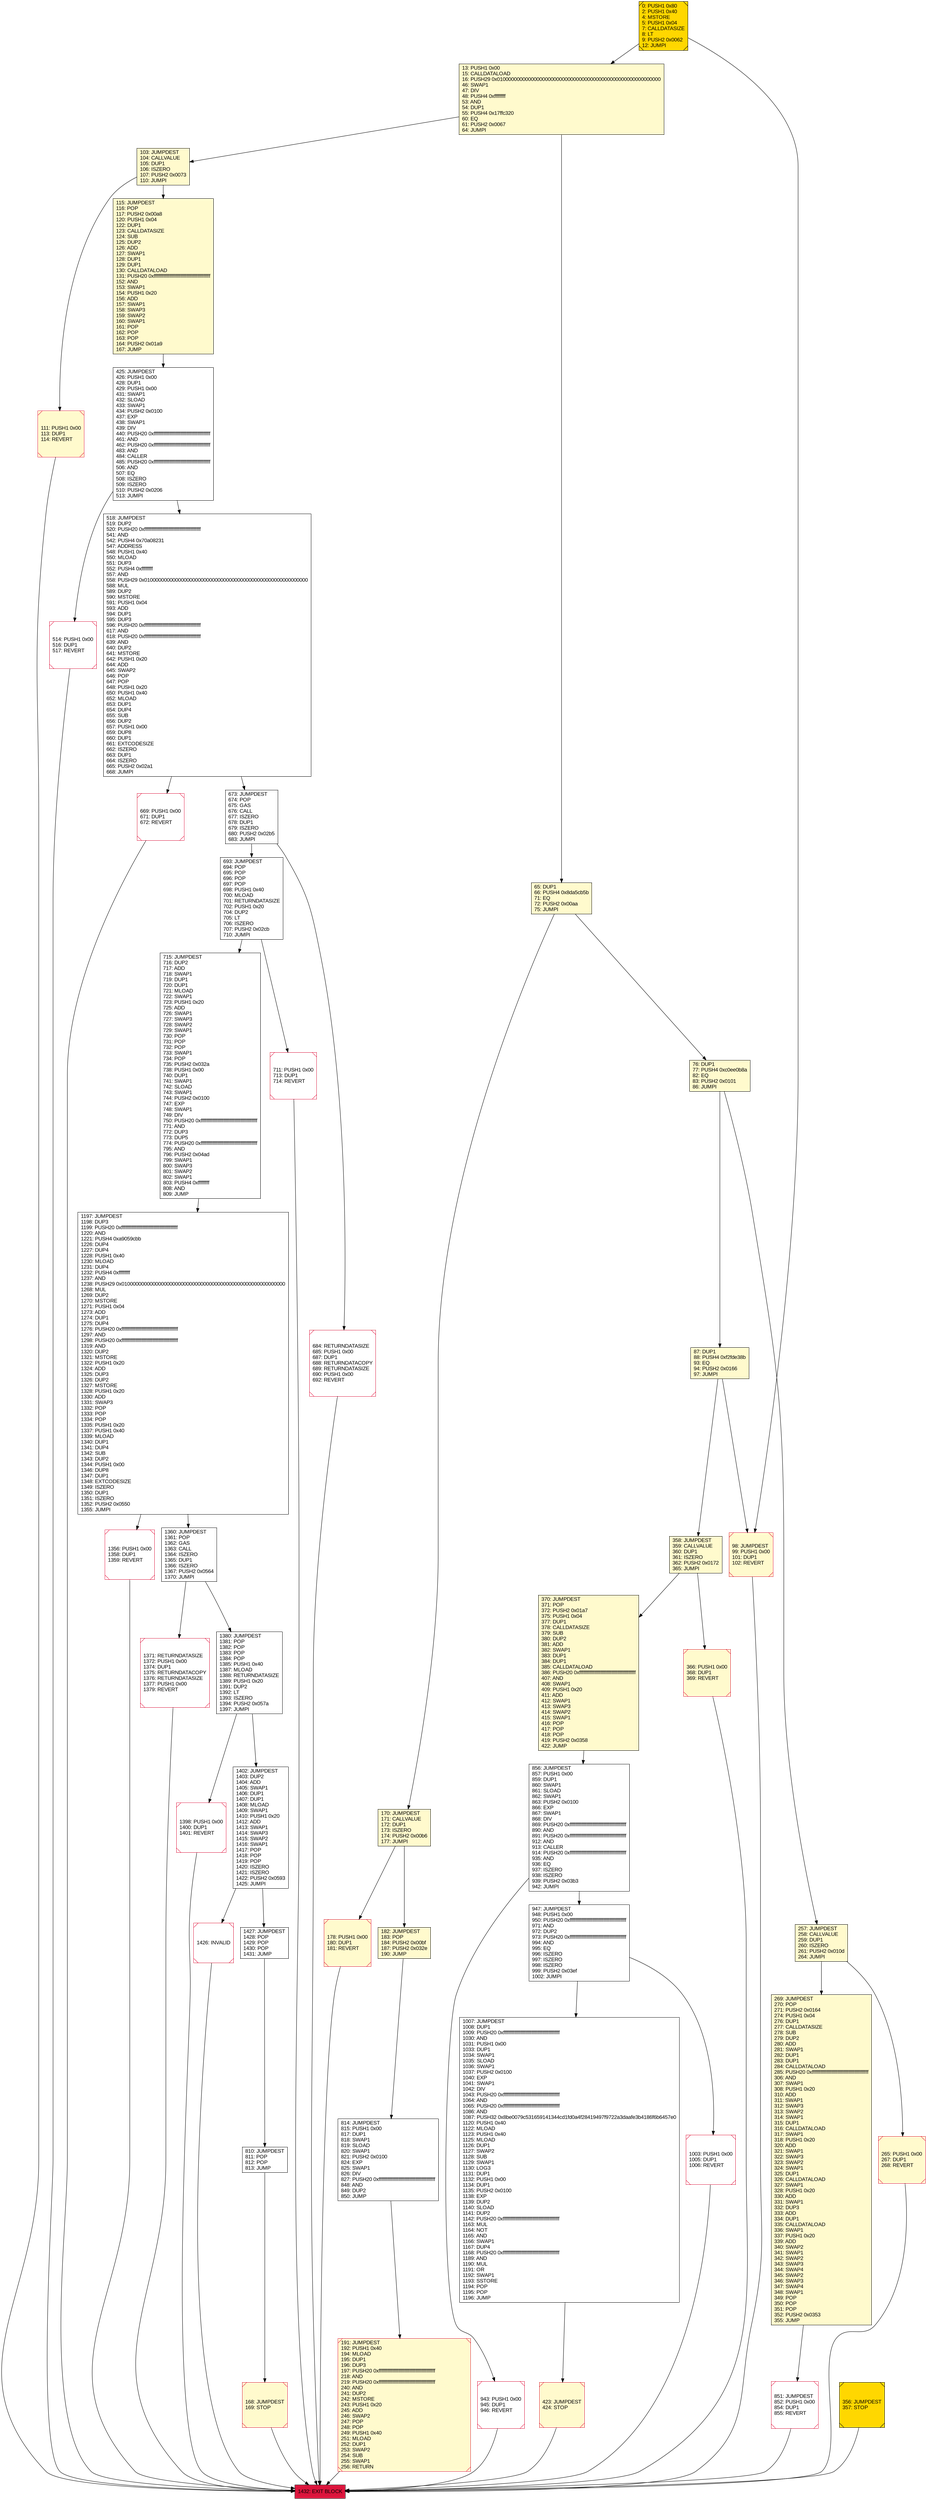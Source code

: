 digraph G {
bgcolor=transparent rankdir=UD;
node [shape=box style=filled color=black fillcolor=white fontname=arial fontcolor=black];
856 [label="856: JUMPDEST\l857: PUSH1 0x00\l859: DUP1\l860: SWAP1\l861: SLOAD\l862: SWAP1\l863: PUSH2 0x0100\l866: EXP\l867: SWAP1\l868: DIV\l869: PUSH20 0xffffffffffffffffffffffffffffffffffffffff\l890: AND\l891: PUSH20 0xffffffffffffffffffffffffffffffffffffffff\l912: AND\l913: CALLER\l914: PUSH20 0xffffffffffffffffffffffffffffffffffffffff\l935: AND\l936: EQ\l937: ISZERO\l938: ISZERO\l939: PUSH2 0x03b3\l942: JUMPI\l" ];
673 [label="673: JUMPDEST\l674: POP\l675: GAS\l676: CALL\l677: ISZERO\l678: DUP1\l679: ISZERO\l680: PUSH2 0x02b5\l683: JUMPI\l" ];
13 [label="13: PUSH1 0x00\l15: CALLDATALOAD\l16: PUSH29 0x0100000000000000000000000000000000000000000000000000000000\l46: SWAP1\l47: DIV\l48: PUSH4 0xffffffff\l53: AND\l54: DUP1\l55: PUSH4 0x17ffc320\l60: EQ\l61: PUSH2 0x0067\l64: JUMPI\l" fillcolor=lemonchiffon ];
370 [label="370: JUMPDEST\l371: POP\l372: PUSH2 0x01a7\l375: PUSH1 0x04\l377: DUP1\l378: CALLDATASIZE\l379: SUB\l380: DUP2\l381: ADD\l382: SWAP1\l383: DUP1\l384: DUP1\l385: CALLDATALOAD\l386: PUSH20 0xffffffffffffffffffffffffffffffffffffffff\l407: AND\l408: SWAP1\l409: PUSH1 0x20\l411: ADD\l412: SWAP1\l413: SWAP3\l414: SWAP2\l415: SWAP1\l416: POP\l417: POP\l418: POP\l419: PUSH2 0x0358\l422: JUMP\l" fillcolor=lemonchiffon ];
943 [label="943: PUSH1 0x00\l945: DUP1\l946: REVERT\l" shape=Msquare color=crimson ];
178 [label="178: PUSH1 0x00\l180: DUP1\l181: REVERT\l" fillcolor=lemonchiffon shape=Msquare color=crimson ];
1432 [label="1432: EXIT BLOCK\l" fillcolor=crimson ];
814 [label="814: JUMPDEST\l815: PUSH1 0x00\l817: DUP1\l818: SWAP1\l819: SLOAD\l820: SWAP1\l821: PUSH2 0x0100\l824: EXP\l825: SWAP1\l826: DIV\l827: PUSH20 0xffffffffffffffffffffffffffffffffffffffff\l848: AND\l849: DUP2\l850: JUMP\l" ];
518 [label="518: JUMPDEST\l519: DUP2\l520: PUSH20 0xffffffffffffffffffffffffffffffffffffffff\l541: AND\l542: PUSH4 0x70a08231\l547: ADDRESS\l548: PUSH1 0x40\l550: MLOAD\l551: DUP3\l552: PUSH4 0xffffffff\l557: AND\l558: PUSH29 0x0100000000000000000000000000000000000000000000000000000000\l588: MUL\l589: DUP2\l590: MSTORE\l591: PUSH1 0x04\l593: ADD\l594: DUP1\l595: DUP3\l596: PUSH20 0xffffffffffffffffffffffffffffffffffffffff\l617: AND\l618: PUSH20 0xffffffffffffffffffffffffffffffffffffffff\l639: AND\l640: DUP2\l641: MSTORE\l642: PUSH1 0x20\l644: ADD\l645: SWAP2\l646: POP\l647: POP\l648: PUSH1 0x20\l650: PUSH1 0x40\l652: MLOAD\l653: DUP1\l654: DUP4\l655: SUB\l656: DUP2\l657: PUSH1 0x00\l659: DUP8\l660: DUP1\l661: EXTCODESIZE\l662: ISZERO\l663: DUP1\l664: ISZERO\l665: PUSH2 0x02a1\l668: JUMPI\l" ];
1007 [label="1007: JUMPDEST\l1008: DUP1\l1009: PUSH20 0xffffffffffffffffffffffffffffffffffffffff\l1030: AND\l1031: PUSH1 0x00\l1033: DUP1\l1034: SWAP1\l1035: SLOAD\l1036: SWAP1\l1037: PUSH2 0x0100\l1040: EXP\l1041: SWAP1\l1042: DIV\l1043: PUSH20 0xffffffffffffffffffffffffffffffffffffffff\l1064: AND\l1065: PUSH20 0xffffffffffffffffffffffffffffffffffffffff\l1086: AND\l1087: PUSH32 0x8be0079c531659141344cd1fd0a4f28419497f9722a3daafe3b4186f6b6457e0\l1120: PUSH1 0x40\l1122: MLOAD\l1123: PUSH1 0x40\l1125: MLOAD\l1126: DUP1\l1127: SWAP2\l1128: SUB\l1129: SWAP1\l1130: LOG3\l1131: DUP1\l1132: PUSH1 0x00\l1134: DUP1\l1135: PUSH2 0x0100\l1138: EXP\l1139: DUP2\l1140: SLOAD\l1141: DUP2\l1142: PUSH20 0xffffffffffffffffffffffffffffffffffffffff\l1163: MUL\l1164: NOT\l1165: AND\l1166: SWAP1\l1167: DUP4\l1168: PUSH20 0xffffffffffffffffffffffffffffffffffffffff\l1189: AND\l1190: MUL\l1191: OR\l1192: SWAP1\l1193: SSTORE\l1194: POP\l1195: POP\l1196: JUMP\l" ];
358 [label="358: JUMPDEST\l359: CALLVALUE\l360: DUP1\l361: ISZERO\l362: PUSH2 0x0172\l365: JUMPI\l" fillcolor=lemonchiffon ];
425 [label="425: JUMPDEST\l426: PUSH1 0x00\l428: DUP1\l429: PUSH1 0x00\l431: SWAP1\l432: SLOAD\l433: SWAP1\l434: PUSH2 0x0100\l437: EXP\l438: SWAP1\l439: DIV\l440: PUSH20 0xffffffffffffffffffffffffffffffffffffffff\l461: AND\l462: PUSH20 0xffffffffffffffffffffffffffffffffffffffff\l483: AND\l484: CALLER\l485: PUSH20 0xffffffffffffffffffffffffffffffffffffffff\l506: AND\l507: EQ\l508: ISZERO\l509: ISZERO\l510: PUSH2 0x0206\l513: JUMPI\l" ];
514 [label="514: PUSH1 0x00\l516: DUP1\l517: REVERT\l" shape=Msquare color=crimson ];
0 [label="0: PUSH1 0x80\l2: PUSH1 0x40\l4: MSTORE\l5: PUSH1 0x04\l7: CALLDATASIZE\l8: LT\l9: PUSH2 0x0062\l12: JUMPI\l" fillcolor=lemonchiffon shape=Msquare fillcolor=gold ];
265 [label="265: PUSH1 0x00\l267: DUP1\l268: REVERT\l" fillcolor=lemonchiffon shape=Msquare color=crimson ];
1426 [label="1426: INVALID\l" shape=Msquare color=crimson ];
182 [label="182: JUMPDEST\l183: POP\l184: PUSH2 0x00bf\l187: PUSH2 0x032e\l190: JUMP\l" fillcolor=lemonchiffon ];
423 [label="423: JUMPDEST\l424: STOP\l" fillcolor=lemonchiffon shape=Msquare color=crimson ];
269 [label="269: JUMPDEST\l270: POP\l271: PUSH2 0x0164\l274: PUSH1 0x04\l276: DUP1\l277: CALLDATASIZE\l278: SUB\l279: DUP2\l280: ADD\l281: SWAP1\l282: DUP1\l283: DUP1\l284: CALLDATALOAD\l285: PUSH20 0xffffffffffffffffffffffffffffffffffffffff\l306: AND\l307: SWAP1\l308: PUSH1 0x20\l310: ADD\l311: SWAP1\l312: SWAP3\l313: SWAP2\l314: SWAP1\l315: DUP1\l316: CALLDATALOAD\l317: SWAP1\l318: PUSH1 0x20\l320: ADD\l321: SWAP1\l322: SWAP3\l323: SWAP2\l324: SWAP1\l325: DUP1\l326: CALLDATALOAD\l327: SWAP1\l328: PUSH1 0x20\l330: ADD\l331: SWAP1\l332: DUP3\l333: ADD\l334: DUP1\l335: CALLDATALOAD\l336: SWAP1\l337: PUSH1 0x20\l339: ADD\l340: SWAP2\l341: SWAP1\l342: SWAP2\l343: SWAP3\l344: SWAP4\l345: SWAP2\l346: SWAP3\l347: SWAP4\l348: SWAP1\l349: POP\l350: POP\l351: POP\l352: PUSH2 0x0353\l355: JUMP\l" fillcolor=lemonchiffon ];
684 [label="684: RETURNDATASIZE\l685: PUSH1 0x00\l687: DUP1\l688: RETURNDATACOPY\l689: RETURNDATASIZE\l690: PUSH1 0x00\l692: REVERT\l" shape=Msquare color=crimson ];
168 [label="168: JUMPDEST\l169: STOP\l" fillcolor=lemonchiffon shape=Msquare color=crimson ];
669 [label="669: PUSH1 0x00\l671: DUP1\l672: REVERT\l" shape=Msquare color=crimson ];
1371 [label="1371: RETURNDATASIZE\l1372: PUSH1 0x00\l1374: DUP1\l1375: RETURNDATACOPY\l1376: RETURNDATASIZE\l1377: PUSH1 0x00\l1379: REVERT\l" shape=Msquare color=crimson ];
115 [label="115: JUMPDEST\l116: POP\l117: PUSH2 0x00a8\l120: PUSH1 0x04\l122: DUP1\l123: CALLDATASIZE\l124: SUB\l125: DUP2\l126: ADD\l127: SWAP1\l128: DUP1\l129: DUP1\l130: CALLDATALOAD\l131: PUSH20 0xffffffffffffffffffffffffffffffffffffffff\l152: AND\l153: SWAP1\l154: PUSH1 0x20\l156: ADD\l157: SWAP1\l158: SWAP3\l159: SWAP2\l160: SWAP1\l161: POP\l162: POP\l163: POP\l164: PUSH2 0x01a9\l167: JUMP\l" fillcolor=lemonchiffon ];
103 [label="103: JUMPDEST\l104: CALLVALUE\l105: DUP1\l106: ISZERO\l107: PUSH2 0x0073\l110: JUMPI\l" fillcolor=lemonchiffon ];
1003 [label="1003: PUSH1 0x00\l1005: DUP1\l1006: REVERT\l" shape=Msquare color=crimson ];
1402 [label="1402: JUMPDEST\l1403: DUP2\l1404: ADD\l1405: SWAP1\l1406: DUP1\l1407: DUP1\l1408: MLOAD\l1409: SWAP1\l1410: PUSH1 0x20\l1412: ADD\l1413: SWAP1\l1414: SWAP3\l1415: SWAP2\l1416: SWAP1\l1417: POP\l1418: POP\l1419: POP\l1420: ISZERO\l1421: ISZERO\l1422: PUSH2 0x0593\l1425: JUMPI\l" ];
76 [label="76: DUP1\l77: PUSH4 0xc0ee0b8a\l82: EQ\l83: PUSH2 0x0101\l86: JUMPI\l" fillcolor=lemonchiffon ];
111 [label="111: PUSH1 0x00\l113: DUP1\l114: REVERT\l" fillcolor=lemonchiffon shape=Msquare color=crimson ];
366 [label="366: PUSH1 0x00\l368: DUP1\l369: REVERT\l" fillcolor=lemonchiffon shape=Msquare color=crimson ];
170 [label="170: JUMPDEST\l171: CALLVALUE\l172: DUP1\l173: ISZERO\l174: PUSH2 0x00b6\l177: JUMPI\l" fillcolor=lemonchiffon ];
851 [label="851: JUMPDEST\l852: PUSH1 0x00\l854: DUP1\l855: REVERT\l" shape=Msquare color=crimson ];
1398 [label="1398: PUSH1 0x00\l1400: DUP1\l1401: REVERT\l" shape=Msquare color=crimson ];
65 [label="65: DUP1\l66: PUSH4 0x8da5cb5b\l71: EQ\l72: PUSH2 0x00aa\l75: JUMPI\l" fillcolor=lemonchiffon ];
1197 [label="1197: JUMPDEST\l1198: DUP3\l1199: PUSH20 0xffffffffffffffffffffffffffffffffffffffff\l1220: AND\l1221: PUSH4 0xa9059cbb\l1226: DUP4\l1227: DUP4\l1228: PUSH1 0x40\l1230: MLOAD\l1231: DUP4\l1232: PUSH4 0xffffffff\l1237: AND\l1238: PUSH29 0x0100000000000000000000000000000000000000000000000000000000\l1268: MUL\l1269: DUP2\l1270: MSTORE\l1271: PUSH1 0x04\l1273: ADD\l1274: DUP1\l1275: DUP4\l1276: PUSH20 0xffffffffffffffffffffffffffffffffffffffff\l1297: AND\l1298: PUSH20 0xffffffffffffffffffffffffffffffffffffffff\l1319: AND\l1320: DUP2\l1321: MSTORE\l1322: PUSH1 0x20\l1324: ADD\l1325: DUP3\l1326: DUP2\l1327: MSTORE\l1328: PUSH1 0x20\l1330: ADD\l1331: SWAP3\l1332: POP\l1333: POP\l1334: POP\l1335: PUSH1 0x20\l1337: PUSH1 0x40\l1339: MLOAD\l1340: DUP1\l1341: DUP4\l1342: SUB\l1343: DUP2\l1344: PUSH1 0x00\l1346: DUP8\l1347: DUP1\l1348: EXTCODESIZE\l1349: ISZERO\l1350: DUP1\l1351: ISZERO\l1352: PUSH2 0x0550\l1355: JUMPI\l" ];
810 [label="810: JUMPDEST\l811: POP\l812: POP\l813: JUMP\l" ];
257 [label="257: JUMPDEST\l258: CALLVALUE\l259: DUP1\l260: ISZERO\l261: PUSH2 0x010d\l264: JUMPI\l" fillcolor=lemonchiffon ];
711 [label="711: PUSH1 0x00\l713: DUP1\l714: REVERT\l" shape=Msquare color=crimson ];
98 [label="98: JUMPDEST\l99: PUSH1 0x00\l101: DUP1\l102: REVERT\l" fillcolor=lemonchiffon shape=Msquare color=crimson ];
1360 [label="1360: JUMPDEST\l1361: POP\l1362: GAS\l1363: CALL\l1364: ISZERO\l1365: DUP1\l1366: ISZERO\l1367: PUSH2 0x0564\l1370: JUMPI\l" ];
693 [label="693: JUMPDEST\l694: POP\l695: POP\l696: POP\l697: POP\l698: PUSH1 0x40\l700: MLOAD\l701: RETURNDATASIZE\l702: PUSH1 0x20\l704: DUP2\l705: LT\l706: ISZERO\l707: PUSH2 0x02cb\l710: JUMPI\l" ];
191 [label="191: JUMPDEST\l192: PUSH1 0x40\l194: MLOAD\l195: DUP1\l196: DUP3\l197: PUSH20 0xffffffffffffffffffffffffffffffffffffffff\l218: AND\l219: PUSH20 0xffffffffffffffffffffffffffffffffffffffff\l240: AND\l241: DUP2\l242: MSTORE\l243: PUSH1 0x20\l245: ADD\l246: SWAP2\l247: POP\l248: POP\l249: PUSH1 0x40\l251: MLOAD\l252: DUP1\l253: SWAP2\l254: SUB\l255: SWAP1\l256: RETURN\l" fillcolor=lemonchiffon shape=Msquare color=crimson ];
947 [label="947: JUMPDEST\l948: PUSH1 0x00\l950: PUSH20 0xffffffffffffffffffffffffffffffffffffffff\l971: AND\l972: DUP2\l973: PUSH20 0xffffffffffffffffffffffffffffffffffffffff\l994: AND\l995: EQ\l996: ISZERO\l997: ISZERO\l998: ISZERO\l999: PUSH2 0x03ef\l1002: JUMPI\l" ];
87 [label="87: DUP1\l88: PUSH4 0xf2fde38b\l93: EQ\l94: PUSH2 0x0166\l97: JUMPI\l" fillcolor=lemonchiffon ];
1356 [label="1356: PUSH1 0x00\l1358: DUP1\l1359: REVERT\l" shape=Msquare color=crimson ];
356 [label="356: JUMPDEST\l357: STOP\l" fillcolor=lemonchiffon shape=Msquare fillcolor=gold ];
1427 [label="1427: JUMPDEST\l1428: POP\l1429: POP\l1430: POP\l1431: JUMP\l" ];
715 [label="715: JUMPDEST\l716: DUP2\l717: ADD\l718: SWAP1\l719: DUP1\l720: DUP1\l721: MLOAD\l722: SWAP1\l723: PUSH1 0x20\l725: ADD\l726: SWAP1\l727: SWAP3\l728: SWAP2\l729: SWAP1\l730: POP\l731: POP\l732: POP\l733: SWAP1\l734: POP\l735: PUSH2 0x032a\l738: PUSH1 0x00\l740: DUP1\l741: SWAP1\l742: SLOAD\l743: SWAP1\l744: PUSH2 0x0100\l747: EXP\l748: SWAP1\l749: DIV\l750: PUSH20 0xffffffffffffffffffffffffffffffffffffffff\l771: AND\l772: DUP3\l773: DUP5\l774: PUSH20 0xffffffffffffffffffffffffffffffffffffffff\l795: AND\l796: PUSH2 0x04ad\l799: SWAP1\l800: SWAP3\l801: SWAP2\l802: SWAP1\l803: PUSH4 0xffffffff\l808: AND\l809: JUMP\l" ];
1380 [label="1380: JUMPDEST\l1381: POP\l1382: POP\l1383: POP\l1384: POP\l1385: PUSH1 0x40\l1387: MLOAD\l1388: RETURNDATASIZE\l1389: PUSH1 0x20\l1391: DUP2\l1392: LT\l1393: ISZERO\l1394: PUSH2 0x057a\l1397: JUMPI\l" ];
425 -> 518;
103 -> 111;
65 -> 170;
87 -> 98;
370 -> 856;
178 -> 1432;
103 -> 115;
693 -> 711;
856 -> 943;
1427 -> 810;
358 -> 370;
693 -> 715;
65 -> 76;
943 -> 1432;
1360 -> 1380;
518 -> 673;
76 -> 87;
518 -> 669;
715 -> 1197;
0 -> 13;
168 -> 1432;
669 -> 1432;
947 -> 1003;
1360 -> 1371;
76 -> 257;
1380 -> 1398;
423 -> 1432;
1007 -> 423;
684 -> 1432;
265 -> 1432;
1197 -> 1356;
673 -> 684;
1380 -> 1402;
1426 -> 1432;
182 -> 814;
1402 -> 1427;
514 -> 1432;
1197 -> 1360;
425 -> 514;
0 -> 98;
170 -> 178;
13 -> 103;
257 -> 265;
851 -> 1432;
1398 -> 1432;
358 -> 366;
257 -> 269;
1003 -> 1432;
111 -> 1432;
366 -> 1432;
1371 -> 1432;
115 -> 425;
810 -> 168;
13 -> 65;
269 -> 851;
1402 -> 1426;
356 -> 1432;
673 -> 693;
856 -> 947;
947 -> 1007;
87 -> 358;
191 -> 1432;
814 -> 191;
1356 -> 1432;
170 -> 182;
711 -> 1432;
98 -> 1432;
}
